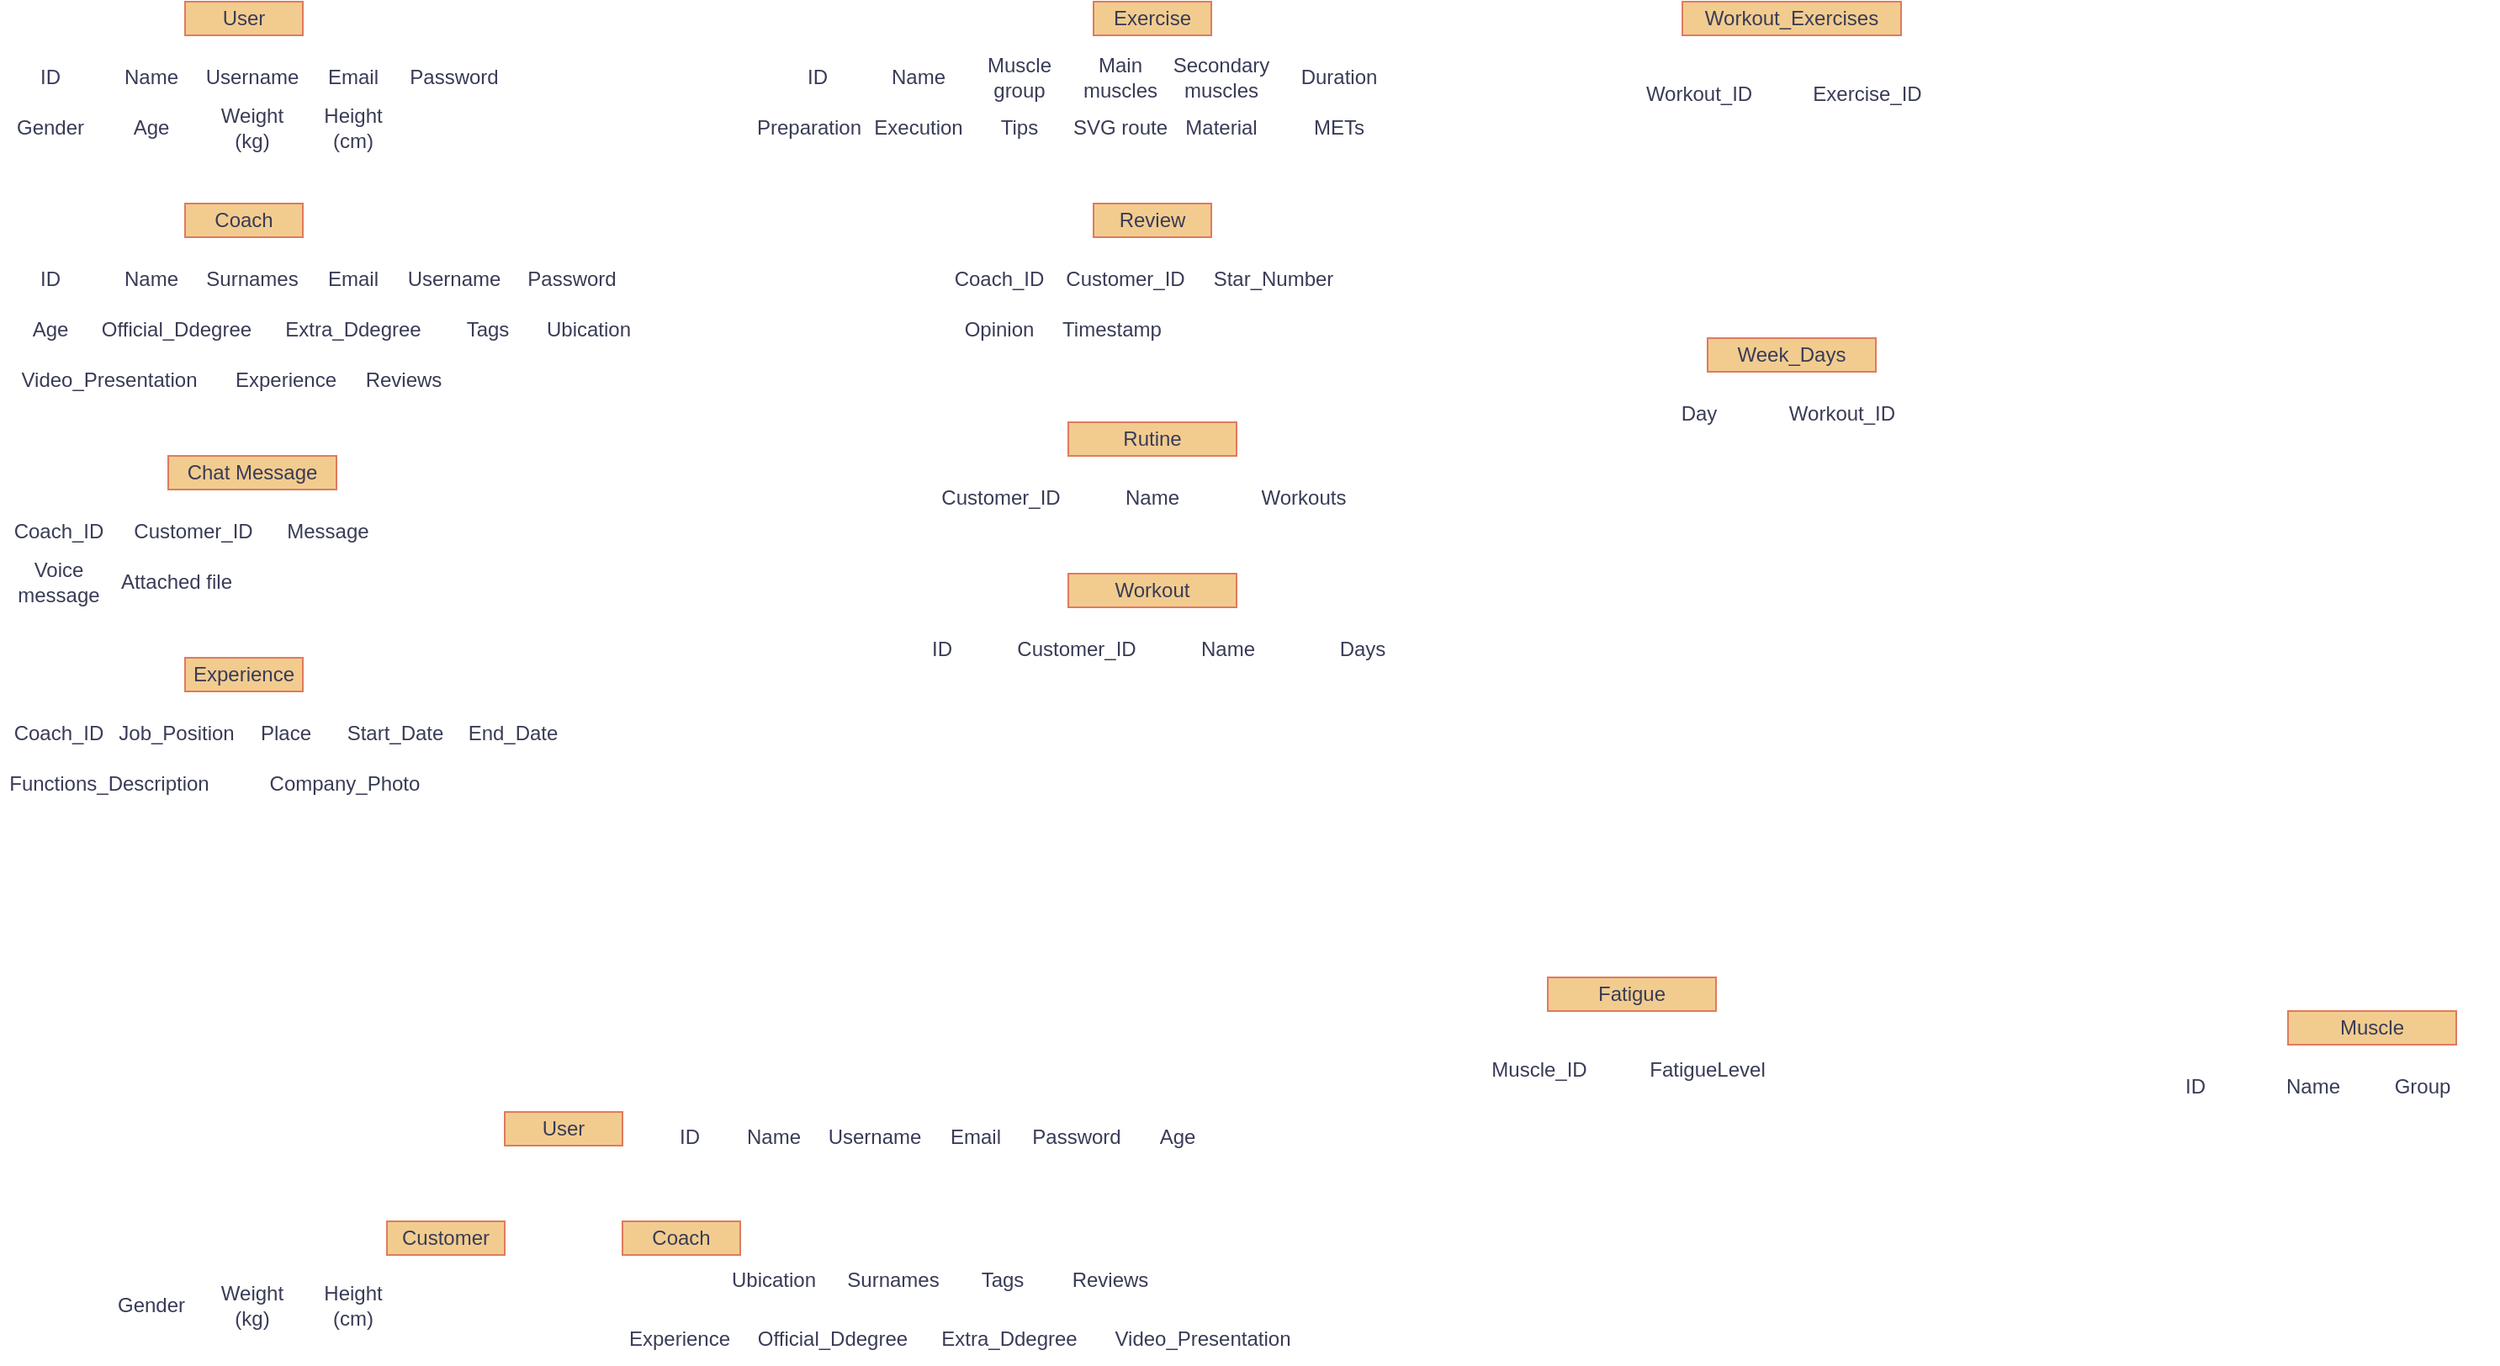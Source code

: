 <mxfile version="28.1.1">
  <diagram name="Página-1" id="MEg205cAF23KbVcI1lB2">
    <mxGraphModel dx="1925" dy="1289" grid="1" gridSize="10" guides="1" tooltips="1" connect="1" arrows="1" fold="1" page="1" pageScale="1" pageWidth="827" pageHeight="1169" background="none" math="0" shadow="0" adaptiveColors="none">
      <root>
        <mxCell id="0" />
        <mxCell id="1" parent="0" />
        <mxCell id="BMP8ENy1S9Kmtb3uV5n3-1" value="User" style="rounded=0;whiteSpace=wrap;html=1;labelBackgroundColor=none;fillColor=#F2CC8F;strokeColor=#E07A5F;fontColor=#393C56;" parent="1" vertex="1">
          <mxGeometry x="110" y="30" width="70" height="20" as="geometry" />
        </mxCell>
        <mxCell id="BMP8ENy1S9Kmtb3uV5n3-2" value="ID" style="text;strokeColor=none;align=center;fillColor=none;html=1;verticalAlign=middle;whiteSpace=wrap;rounded=0;labelBackgroundColor=none;fontColor=#393C56;" parent="1" vertex="1">
          <mxGeometry y="60" width="60" height="30" as="geometry" />
        </mxCell>
        <mxCell id="BMP8ENy1S9Kmtb3uV5n3-3" value="Name" style="text;strokeColor=none;align=center;fillColor=none;html=1;verticalAlign=middle;whiteSpace=wrap;rounded=0;labelBackgroundColor=none;fontColor=#393C56;" parent="1" vertex="1">
          <mxGeometry x="60" y="60" width="60" height="30" as="geometry" />
        </mxCell>
        <mxCell id="BMP8ENy1S9Kmtb3uV5n3-4" value="Username" style="text;strokeColor=none;align=center;fillColor=none;html=1;verticalAlign=middle;whiteSpace=wrap;rounded=0;labelBackgroundColor=none;fontColor=#393C56;" parent="1" vertex="1">
          <mxGeometry x="120" y="60" width="60" height="30" as="geometry" />
        </mxCell>
        <mxCell id="BMP8ENy1S9Kmtb3uV5n3-5" value="Email" style="text;strokeColor=none;align=center;fillColor=none;html=1;verticalAlign=middle;whiteSpace=wrap;rounded=0;labelBackgroundColor=none;fontColor=#393C56;" parent="1" vertex="1">
          <mxGeometry x="180" y="60" width="60" height="30" as="geometry" />
        </mxCell>
        <mxCell id="BMP8ENy1S9Kmtb3uV5n3-6" value="Password" style="text;strokeColor=none;align=center;fillColor=none;html=1;verticalAlign=middle;whiteSpace=wrap;rounded=0;labelBackgroundColor=none;fontColor=#393C56;" parent="1" vertex="1">
          <mxGeometry x="240" y="60" width="60" height="30" as="geometry" />
        </mxCell>
        <mxCell id="BMP8ENy1S9Kmtb3uV5n3-7" value="Gender" style="text;strokeColor=none;align=center;fillColor=none;html=1;verticalAlign=middle;whiteSpace=wrap;rounded=0;labelBackgroundColor=none;fontColor=#393C56;" parent="1" vertex="1">
          <mxGeometry y="90" width="60" height="30" as="geometry" />
        </mxCell>
        <mxCell id="BMP8ENy1S9Kmtb3uV5n3-8" value="Age" style="text;strokeColor=none;align=center;fillColor=none;html=1;verticalAlign=middle;whiteSpace=wrap;rounded=0;labelBackgroundColor=none;fontColor=#393C56;" parent="1" vertex="1">
          <mxGeometry x="60" y="90" width="60" height="30" as="geometry" />
        </mxCell>
        <mxCell id="BMP8ENy1S9Kmtb3uV5n3-9" value="Weight (kg)" style="text;strokeColor=none;align=center;fillColor=none;html=1;verticalAlign=middle;whiteSpace=wrap;rounded=0;labelBackgroundColor=none;fontColor=#393C56;" parent="1" vertex="1">
          <mxGeometry x="120" y="90" width="60" height="30" as="geometry" />
        </mxCell>
        <mxCell id="BMP8ENy1S9Kmtb3uV5n3-10" value="Height (cm)" style="text;strokeColor=none;align=center;fillColor=none;html=1;verticalAlign=middle;whiteSpace=wrap;rounded=0;labelBackgroundColor=none;fontColor=#393C56;" parent="1" vertex="1">
          <mxGeometry x="180" y="90" width="60" height="30" as="geometry" />
        </mxCell>
        <mxCell id="BMP8ENy1S9Kmtb3uV5n3-11" value="Exercise" style="rounded=0;whiteSpace=wrap;html=1;labelBackgroundColor=none;fillColor=#F2CC8F;strokeColor=#E07A5F;fontColor=#393C56;" parent="1" vertex="1">
          <mxGeometry x="650" y="30" width="70" height="20" as="geometry" />
        </mxCell>
        <mxCell id="BMP8ENy1S9Kmtb3uV5n3-12" value="ID" style="text;strokeColor=none;align=center;fillColor=none;html=1;verticalAlign=middle;whiteSpace=wrap;rounded=0;labelBackgroundColor=none;fontColor=#393C56;" parent="1" vertex="1">
          <mxGeometry x="456" y="60" width="60" height="30" as="geometry" />
        </mxCell>
        <mxCell id="BMP8ENy1S9Kmtb3uV5n3-13" value="Name" style="text;strokeColor=none;align=center;fillColor=none;html=1;verticalAlign=middle;whiteSpace=wrap;rounded=0;labelBackgroundColor=none;fontColor=#393C56;" parent="1" vertex="1">
          <mxGeometry x="516" y="60" width="60" height="30" as="geometry" />
        </mxCell>
        <mxCell id="BMP8ENy1S9Kmtb3uV5n3-14" value="Main muscles" style="text;strokeColor=none;align=center;fillColor=none;html=1;verticalAlign=middle;whiteSpace=wrap;rounded=0;labelBackgroundColor=none;fontColor=#393C56;" parent="1" vertex="1">
          <mxGeometry x="636" y="60" width="60" height="30" as="geometry" />
        </mxCell>
        <mxCell id="BMP8ENy1S9Kmtb3uV5n3-15" value="Secondary muscles" style="text;strokeColor=none;align=center;fillColor=none;html=1;verticalAlign=middle;whiteSpace=wrap;rounded=0;labelBackgroundColor=none;fontColor=#393C56;" parent="1" vertex="1">
          <mxGeometry x="696" y="60" width="60" height="30" as="geometry" />
        </mxCell>
        <mxCell id="BMP8ENy1S9Kmtb3uV5n3-16" value="Preparation" style="text;strokeColor=none;align=center;fillColor=none;html=1;verticalAlign=middle;whiteSpace=wrap;rounded=0;labelBackgroundColor=none;fontColor=#393C56;" parent="1" vertex="1">
          <mxGeometry x="446" y="90" width="70" height="30" as="geometry" />
        </mxCell>
        <mxCell id="BMP8ENy1S9Kmtb3uV5n3-17" value="Execution" style="text;strokeColor=none;align=center;fillColor=none;html=1;verticalAlign=middle;whiteSpace=wrap;rounded=0;labelBackgroundColor=none;fontColor=#393C56;" parent="1" vertex="1">
          <mxGeometry x="516" y="90" width="60" height="30" as="geometry" />
        </mxCell>
        <mxCell id="BMP8ENy1S9Kmtb3uV5n3-18" value="Tips" style="text;strokeColor=none;align=center;fillColor=none;html=1;verticalAlign=middle;whiteSpace=wrap;rounded=0;labelBackgroundColor=none;fontColor=#393C56;" parent="1" vertex="1">
          <mxGeometry x="576" y="90" width="60" height="30" as="geometry" />
        </mxCell>
        <mxCell id="BMP8ENy1S9Kmtb3uV5n3-19" value="SVG route" style="text;strokeColor=none;align=center;fillColor=none;html=1;verticalAlign=middle;whiteSpace=wrap;rounded=0;labelBackgroundColor=none;fontColor=#393C56;" parent="1" vertex="1">
          <mxGeometry x="636" y="90" width="60" height="30" as="geometry" />
        </mxCell>
        <mxCell id="BMP8ENy1S9Kmtb3uV5n3-20" value="Coach" style="rounded=0;whiteSpace=wrap;html=1;labelBackgroundColor=none;fillColor=#F2CC8F;strokeColor=#E07A5F;fontColor=#393C56;" parent="1" vertex="1">
          <mxGeometry x="110" y="150" width="70" height="20" as="geometry" />
        </mxCell>
        <mxCell id="BMP8ENy1S9Kmtb3uV5n3-21" value="ID" style="text;strokeColor=none;align=center;fillColor=none;html=1;verticalAlign=middle;whiteSpace=wrap;rounded=0;labelBackgroundColor=none;fontColor=#393C56;" parent="1" vertex="1">
          <mxGeometry y="180" width="60" height="30" as="geometry" />
        </mxCell>
        <mxCell id="BMP8ENy1S9Kmtb3uV5n3-22" value="Name" style="text;strokeColor=none;align=center;fillColor=none;html=1;verticalAlign=middle;whiteSpace=wrap;rounded=0;labelBackgroundColor=none;fontColor=#393C56;" parent="1" vertex="1">
          <mxGeometry x="60" y="180" width="60" height="30" as="geometry" />
        </mxCell>
        <mxCell id="BMP8ENy1S9Kmtb3uV5n3-23" value="Surnames" style="text;strokeColor=none;align=center;fillColor=none;html=1;verticalAlign=middle;whiteSpace=wrap;rounded=0;labelBackgroundColor=none;fontColor=#393C56;" parent="1" vertex="1">
          <mxGeometry x="120" y="180" width="60" height="30" as="geometry" />
        </mxCell>
        <mxCell id="BMP8ENy1S9Kmtb3uV5n3-24" value="Email" style="text;strokeColor=none;align=center;fillColor=none;html=1;verticalAlign=middle;whiteSpace=wrap;rounded=0;labelBackgroundColor=none;fontColor=#393C56;" parent="1" vertex="1">
          <mxGeometry x="180" y="180" width="60" height="30" as="geometry" />
        </mxCell>
        <mxCell id="BMP8ENy1S9Kmtb3uV5n3-25" value="Password" style="text;strokeColor=none;align=center;fillColor=none;html=1;verticalAlign=middle;whiteSpace=wrap;rounded=0;labelBackgroundColor=none;fontColor=#393C56;" parent="1" vertex="1">
          <mxGeometry x="310" y="180" width="60" height="30" as="geometry" />
        </mxCell>
        <mxCell id="BMP8ENy1S9Kmtb3uV5n3-27" value="Age" style="text;strokeColor=none;align=center;fillColor=none;html=1;verticalAlign=middle;whiteSpace=wrap;rounded=0;labelBackgroundColor=none;fontColor=#393C56;" parent="1" vertex="1">
          <mxGeometry y="210" width="60" height="30" as="geometry" />
        </mxCell>
        <mxCell id="BMP8ENy1S9Kmtb3uV5n3-30" value="Official_Ddegree" style="text;strokeColor=none;align=center;fillColor=none;html=1;verticalAlign=middle;whiteSpace=wrap;rounded=0;labelBackgroundColor=none;fontColor=#393C56;" parent="1" vertex="1">
          <mxGeometry x="50" y="210" width="110" height="30" as="geometry" />
        </mxCell>
        <mxCell id="BMP8ENy1S9Kmtb3uV5n3-31" value="Username" style="text;strokeColor=none;align=center;fillColor=none;html=1;verticalAlign=middle;whiteSpace=wrap;rounded=0;labelBackgroundColor=none;fontColor=#393C56;" parent="1" vertex="1">
          <mxGeometry x="240" y="180" width="60" height="30" as="geometry" />
        </mxCell>
        <mxCell id="BMP8ENy1S9Kmtb3uV5n3-32" value="Ubication" style="text;strokeColor=none;align=center;fillColor=none;html=1;verticalAlign=middle;whiteSpace=wrap;rounded=0;labelBackgroundColor=none;fontColor=#393C56;" parent="1" vertex="1">
          <mxGeometry x="320" y="210" width="60" height="30" as="geometry" />
        </mxCell>
        <mxCell id="BMP8ENy1S9Kmtb3uV5n3-33" value="Extra_Ddegree" style="text;strokeColor=none;align=center;fillColor=none;html=1;verticalAlign=middle;whiteSpace=wrap;rounded=0;labelBackgroundColor=none;fontColor=#393C56;" parent="1" vertex="1">
          <mxGeometry x="160" y="210" width="100" height="30" as="geometry" />
        </mxCell>
        <mxCell id="BMP8ENy1S9Kmtb3uV5n3-34" value="Tags" style="text;strokeColor=none;align=center;fillColor=none;html=1;verticalAlign=middle;whiteSpace=wrap;rounded=0;labelBackgroundColor=none;fontColor=#393C56;" parent="1" vertex="1">
          <mxGeometry x="260" y="210" width="60" height="30" as="geometry" />
        </mxCell>
        <mxCell id="BMP8ENy1S9Kmtb3uV5n3-35" value="Video_Presentation" style="text;strokeColor=none;align=center;fillColor=none;html=1;verticalAlign=middle;whiteSpace=wrap;rounded=0;labelBackgroundColor=none;fontColor=#393C56;" parent="1" vertex="1">
          <mxGeometry y="240" width="130" height="30" as="geometry" />
        </mxCell>
        <mxCell id="BMP8ENy1S9Kmtb3uV5n3-36" value="Experience" style="text;strokeColor=none;align=center;fillColor=none;html=1;verticalAlign=middle;whiteSpace=wrap;rounded=0;labelBackgroundColor=none;fontColor=#393C56;" parent="1" vertex="1">
          <mxGeometry x="140" y="240" width="60" height="30" as="geometry" />
        </mxCell>
        <mxCell id="BMP8ENy1S9Kmtb3uV5n3-39" value="Muscle group" style="text;strokeColor=none;align=center;fillColor=none;html=1;verticalAlign=middle;whiteSpace=wrap;rounded=0;labelBackgroundColor=none;fontColor=#393C56;" parent="1" vertex="1">
          <mxGeometry x="576" y="60" width="60" height="30" as="geometry" />
        </mxCell>
        <mxCell id="BMP8ENy1S9Kmtb3uV5n3-40" value="Material" style="text;strokeColor=none;align=center;fillColor=none;html=1;verticalAlign=middle;whiteSpace=wrap;rounded=0;labelBackgroundColor=none;fontColor=#393C56;" parent="1" vertex="1">
          <mxGeometry x="696" y="90" width="60" height="30" as="geometry" />
        </mxCell>
        <mxCell id="BMP8ENy1S9Kmtb3uV5n3-41" value="Reviews" style="text;strokeColor=none;align=center;fillColor=none;html=1;verticalAlign=middle;whiteSpace=wrap;rounded=0;labelBackgroundColor=none;fontColor=#393C56;" parent="1" vertex="1">
          <mxGeometry x="210" y="240" width="60" height="30" as="geometry" />
        </mxCell>
        <mxCell id="BMP8ENy1S9Kmtb3uV5n3-43" value="Review" style="rounded=0;whiteSpace=wrap;html=1;labelBackgroundColor=none;fillColor=#F2CC8F;strokeColor=#E07A5F;fontColor=#393C56;" parent="1" vertex="1">
          <mxGeometry x="650" y="150" width="70" height="20" as="geometry" />
        </mxCell>
        <mxCell id="BMP8ENy1S9Kmtb3uV5n3-44" value="Coach_ID" style="text;strokeColor=none;align=center;fillColor=none;html=1;verticalAlign=middle;whiteSpace=wrap;rounded=0;labelBackgroundColor=none;fontColor=#393C56;" parent="1" vertex="1">
          <mxGeometry x="564" y="180" width="60" height="30" as="geometry" />
        </mxCell>
        <mxCell id="BMP8ENy1S9Kmtb3uV5n3-45" value="Customer_ID" style="text;strokeColor=none;align=center;fillColor=none;html=1;verticalAlign=middle;whiteSpace=wrap;rounded=0;labelBackgroundColor=none;fontColor=#393C56;" parent="1" vertex="1">
          <mxGeometry x="624" y="180" width="90" height="30" as="geometry" />
        </mxCell>
        <mxCell id="BMP8ENy1S9Kmtb3uV5n3-46" value="Star_Number" style="text;strokeColor=none;align=center;fillColor=none;html=1;verticalAlign=middle;whiteSpace=wrap;rounded=0;labelBackgroundColor=none;fontColor=#393C56;" parent="1" vertex="1">
          <mxGeometry x="714" y="180" width="86" height="30" as="geometry" />
        </mxCell>
        <mxCell id="BMP8ENy1S9Kmtb3uV5n3-47" value="Opinion" style="text;strokeColor=none;align=center;fillColor=none;html=1;verticalAlign=middle;whiteSpace=wrap;rounded=0;labelBackgroundColor=none;fontColor=#393C56;" parent="1" vertex="1">
          <mxGeometry x="564" y="210" width="60" height="30" as="geometry" />
        </mxCell>
        <mxCell id="BMP8ENy1S9Kmtb3uV5n3-48" value="Timestamp" style="text;strokeColor=none;align=center;fillColor=none;html=1;verticalAlign=middle;whiteSpace=wrap;rounded=0;labelBackgroundColor=none;fontColor=#393C56;" parent="1" vertex="1">
          <mxGeometry x="631" y="210" width="60" height="30" as="geometry" />
        </mxCell>
        <mxCell id="BMP8ENy1S9Kmtb3uV5n3-49" value="Chat Message" style="rounded=0;whiteSpace=wrap;html=1;labelBackgroundColor=none;fillColor=#F2CC8F;strokeColor=#E07A5F;fontColor=#393C56;" parent="1" vertex="1">
          <mxGeometry x="100" y="300" width="100" height="20" as="geometry" />
        </mxCell>
        <mxCell id="BMP8ENy1S9Kmtb3uV5n3-50" value="Coach_ID" style="text;strokeColor=none;align=center;fillColor=none;html=1;verticalAlign=middle;whiteSpace=wrap;rounded=0;labelBackgroundColor=none;fontColor=#393C56;" parent="1" vertex="1">
          <mxGeometry y="330" width="70" height="30" as="geometry" />
        </mxCell>
        <mxCell id="BMP8ENy1S9Kmtb3uV5n3-51" value="Customer_ID" style="text;strokeColor=none;align=center;fillColor=none;html=1;verticalAlign=middle;whiteSpace=wrap;rounded=0;labelBackgroundColor=none;fontColor=#393C56;" parent="1" vertex="1">
          <mxGeometry x="70" y="330" width="90" height="30" as="geometry" />
        </mxCell>
        <mxCell id="BMP8ENy1S9Kmtb3uV5n3-52" value="Message" style="text;strokeColor=none;align=center;fillColor=none;html=1;verticalAlign=middle;whiteSpace=wrap;rounded=0;labelBackgroundColor=none;fontColor=#393C56;" parent="1" vertex="1">
          <mxGeometry x="160" y="330" width="70" height="30" as="geometry" />
        </mxCell>
        <mxCell id="BMP8ENy1S9Kmtb3uV5n3-55" value="Voice message" style="text;strokeColor=none;align=center;fillColor=none;html=1;verticalAlign=middle;whiteSpace=wrap;rounded=0;labelBackgroundColor=none;fontColor=#393C56;" parent="1" vertex="1">
          <mxGeometry y="360" width="70" height="30" as="geometry" />
        </mxCell>
        <mxCell id="BMP8ENy1S9Kmtb3uV5n3-56" value="Attached file" style="text;strokeColor=none;align=center;fillColor=none;html=1;verticalAlign=middle;whiteSpace=wrap;rounded=0;labelBackgroundColor=none;fontColor=#393C56;" parent="1" vertex="1">
          <mxGeometry x="70" y="360" width="70" height="30" as="geometry" />
        </mxCell>
        <mxCell id="BMP8ENy1S9Kmtb3uV5n3-57" value="Rutine" style="rounded=0;whiteSpace=wrap;html=1;labelBackgroundColor=none;fillColor=#F2CC8F;strokeColor=#E07A5F;fontColor=#393C56;" parent="1" vertex="1">
          <mxGeometry x="635" y="280" width="100" height="20" as="geometry" />
        </mxCell>
        <mxCell id="BMP8ENy1S9Kmtb3uV5n3-58" value="Customer_ID" style="text;strokeColor=none;align=center;fillColor=none;html=1;verticalAlign=middle;whiteSpace=wrap;rounded=0;labelBackgroundColor=none;fontColor=#393C56;" parent="1" vertex="1">
          <mxGeometry x="550" y="310" width="90" height="30" as="geometry" />
        </mxCell>
        <mxCell id="BMP8ENy1S9Kmtb3uV5n3-59" value="Name" style="text;strokeColor=none;align=center;fillColor=none;html=1;verticalAlign=middle;whiteSpace=wrap;rounded=0;labelBackgroundColor=none;fontColor=#393C56;" parent="1" vertex="1">
          <mxGeometry x="640" y="310" width="90" height="30" as="geometry" />
        </mxCell>
        <mxCell id="BMP8ENy1S9Kmtb3uV5n3-60" value="Workout" style="rounded=0;whiteSpace=wrap;html=1;labelBackgroundColor=none;fillColor=#F2CC8F;strokeColor=#E07A5F;fontColor=#393C56;" parent="1" vertex="1">
          <mxGeometry x="635" y="370" width="100" height="20" as="geometry" />
        </mxCell>
        <mxCell id="BMP8ENy1S9Kmtb3uV5n3-61" value="Workouts" style="text;strokeColor=none;align=center;fillColor=none;html=1;verticalAlign=middle;whiteSpace=wrap;rounded=0;labelBackgroundColor=none;fontColor=#393C56;" parent="1" vertex="1">
          <mxGeometry x="730" y="310" width="90" height="30" as="geometry" />
        </mxCell>
        <mxCell id="BMP8ENy1S9Kmtb3uV5n3-62" value="Name" style="text;strokeColor=none;align=center;fillColor=none;html=1;verticalAlign=middle;whiteSpace=wrap;rounded=0;labelBackgroundColor=none;fontColor=#393C56;" parent="1" vertex="1">
          <mxGeometry x="685" y="400" width="90" height="30" as="geometry" />
        </mxCell>
        <mxCell id="BMP8ENy1S9Kmtb3uV5n3-63" value="Days" style="text;strokeColor=none;align=center;fillColor=none;html=1;verticalAlign=middle;whiteSpace=wrap;rounded=0;labelBackgroundColor=none;fontColor=#393C56;" parent="1" vertex="1">
          <mxGeometry x="765" y="400" width="90" height="30" as="geometry" />
        </mxCell>
        <mxCell id="BMP8ENy1S9Kmtb3uV5n3-67" value="Duration" style="text;strokeColor=none;align=center;fillColor=none;html=1;verticalAlign=middle;whiteSpace=wrap;rounded=0;labelBackgroundColor=none;fontColor=#393C56;" parent="1" vertex="1">
          <mxGeometry x="766" y="60" width="60" height="30" as="geometry" />
        </mxCell>
        <mxCell id="BMP8ENy1S9Kmtb3uV5n3-68" value="METs" style="text;strokeColor=none;align=center;fillColor=none;html=1;verticalAlign=middle;whiteSpace=wrap;rounded=0;labelBackgroundColor=none;fontColor=#393C56;" parent="1" vertex="1">
          <mxGeometry x="766" y="90" width="60" height="30" as="geometry" />
        </mxCell>
        <mxCell id="BMP8ENy1S9Kmtb3uV5n3-69" value="Experience" style="rounded=0;whiteSpace=wrap;html=1;labelBackgroundColor=none;fillColor=#F2CC8F;strokeColor=#E07A5F;fontColor=#393C56;" parent="1" vertex="1">
          <mxGeometry x="110" y="420" width="70" height="20" as="geometry" />
        </mxCell>
        <mxCell id="BMP8ENy1S9Kmtb3uV5n3-70" value="Job_Position" style="text;strokeColor=none;align=center;fillColor=none;html=1;verticalAlign=middle;whiteSpace=wrap;rounded=0;labelBackgroundColor=none;fontColor=#393C56;" parent="1" vertex="1">
          <mxGeometry x="70" y="450" width="70" height="30" as="geometry" />
        </mxCell>
        <mxCell id="BMP8ENy1S9Kmtb3uV5n3-71" value="Coach_ID" style="text;strokeColor=none;align=center;fillColor=none;html=1;verticalAlign=middle;whiteSpace=wrap;rounded=0;labelBackgroundColor=none;fontColor=#393C56;" parent="1" vertex="1">
          <mxGeometry y="450" width="70" height="30" as="geometry" />
        </mxCell>
        <mxCell id="BMP8ENy1S9Kmtb3uV5n3-72" value="Place" style="text;strokeColor=none;align=center;fillColor=none;html=1;verticalAlign=middle;whiteSpace=wrap;rounded=0;labelBackgroundColor=none;fontColor=#393C56;" parent="1" vertex="1">
          <mxGeometry x="140" y="450" width="60" height="30" as="geometry" />
        </mxCell>
        <mxCell id="BMP8ENy1S9Kmtb3uV5n3-73" value="Start_Date" style="text;strokeColor=none;align=center;fillColor=none;html=1;verticalAlign=middle;whiteSpace=wrap;rounded=0;labelBackgroundColor=none;fontColor=#393C56;" parent="1" vertex="1">
          <mxGeometry x="200" y="450" width="70" height="30" as="geometry" />
        </mxCell>
        <mxCell id="BMP8ENy1S9Kmtb3uV5n3-74" value="End_Date" style="text;strokeColor=none;align=center;fillColor=none;html=1;verticalAlign=middle;whiteSpace=wrap;rounded=0;labelBackgroundColor=none;fontColor=#393C56;" parent="1" vertex="1">
          <mxGeometry x="270" y="450" width="70" height="30" as="geometry" />
        </mxCell>
        <mxCell id="BMP8ENy1S9Kmtb3uV5n3-75" value="Functions_Description" style="text;strokeColor=none;align=center;fillColor=none;html=1;verticalAlign=middle;whiteSpace=wrap;rounded=0;labelBackgroundColor=none;fontColor=#393C56;" parent="1" vertex="1">
          <mxGeometry y="480" width="130" height="30" as="geometry" />
        </mxCell>
        <mxCell id="BMP8ENy1S9Kmtb3uV5n3-77" value="Company_Photo" style="text;strokeColor=none;align=center;fillColor=none;html=1;verticalAlign=middle;whiteSpace=wrap;rounded=0;labelBackgroundColor=none;fontColor=#393C56;" parent="1" vertex="1">
          <mxGeometry x="140" y="480" width="130" height="30" as="geometry" />
        </mxCell>
        <mxCell id="jyfbiv6ZtFxNGjWQ2MaE-1" value="User" style="rounded=0;whiteSpace=wrap;html=1;labelBackgroundColor=none;fillColor=#F2CC8F;strokeColor=#E07A5F;fontColor=#393C56;" parent="1" vertex="1">
          <mxGeometry x="300" y="690" width="70" height="20" as="geometry" />
        </mxCell>
        <mxCell id="jyfbiv6ZtFxNGjWQ2MaE-2" value="Customer" style="rounded=0;whiteSpace=wrap;html=1;labelBackgroundColor=none;fillColor=#F2CC8F;strokeColor=#E07A5F;fontColor=#393C56;" parent="1" vertex="1">
          <mxGeometry x="230" y="755" width="70" height="20" as="geometry" />
        </mxCell>
        <mxCell id="jyfbiv6ZtFxNGjWQ2MaE-3" value="Coach" style="rounded=0;whiteSpace=wrap;html=1;labelBackgroundColor=none;fillColor=#F2CC8F;strokeColor=#E07A5F;fontColor=#393C56;" parent="1" vertex="1">
          <mxGeometry x="370" y="755" width="70" height="20" as="geometry" />
        </mxCell>
        <mxCell id="jyfbiv6ZtFxNGjWQ2MaE-5" value="Name" style="text;strokeColor=none;align=center;fillColor=none;html=1;verticalAlign=middle;whiteSpace=wrap;rounded=0;labelBackgroundColor=none;fontColor=#393C56;" parent="1" vertex="1">
          <mxGeometry x="430" y="690" width="60" height="30" as="geometry" />
        </mxCell>
        <mxCell id="jyfbiv6ZtFxNGjWQ2MaE-6" value="Username" style="text;strokeColor=none;align=center;fillColor=none;html=1;verticalAlign=middle;whiteSpace=wrap;rounded=0;labelBackgroundColor=none;fontColor=#393C56;" parent="1" vertex="1">
          <mxGeometry x="490" y="690" width="60" height="30" as="geometry" />
        </mxCell>
        <mxCell id="jyfbiv6ZtFxNGjWQ2MaE-7" value="Email" style="text;strokeColor=none;align=center;fillColor=none;html=1;verticalAlign=middle;whiteSpace=wrap;rounded=0;labelBackgroundColor=none;fontColor=#393C56;" parent="1" vertex="1">
          <mxGeometry x="550" y="690" width="60" height="30" as="geometry" />
        </mxCell>
        <mxCell id="jyfbiv6ZtFxNGjWQ2MaE-8" value="Password" style="text;strokeColor=none;align=center;fillColor=none;html=1;verticalAlign=middle;whiteSpace=wrap;rounded=0;labelBackgroundColor=none;fontColor=#393C56;" parent="1" vertex="1">
          <mxGeometry x="610" y="690" width="60" height="30" as="geometry" />
        </mxCell>
        <mxCell id="jyfbiv6ZtFxNGjWQ2MaE-9" value="Age" style="text;strokeColor=none;align=center;fillColor=none;html=1;verticalAlign=middle;whiteSpace=wrap;rounded=0;labelBackgroundColor=none;fontColor=#393C56;" parent="1" vertex="1">
          <mxGeometry x="670" y="690" width="60" height="30" as="geometry" />
        </mxCell>
        <mxCell id="jyfbiv6ZtFxNGjWQ2MaE-10" value="Surnames" style="text;strokeColor=none;align=center;fillColor=none;html=1;verticalAlign=middle;whiteSpace=wrap;rounded=0;labelBackgroundColor=none;fontColor=#393C56;" parent="1" vertex="1">
          <mxGeometry x="501" y="775" width="60" height="30" as="geometry" />
        </mxCell>
        <mxCell id="jyfbiv6ZtFxNGjWQ2MaE-11" value="Ubication" style="text;strokeColor=none;align=center;fillColor=none;html=1;verticalAlign=middle;whiteSpace=wrap;rounded=0;labelBackgroundColor=none;fontColor=#393C56;" parent="1" vertex="1">
          <mxGeometry x="430" y="775" width="60" height="30" as="geometry" />
        </mxCell>
        <mxCell id="jyfbiv6ZtFxNGjWQ2MaE-12" value="Weight (kg)" style="text;strokeColor=none;align=center;fillColor=none;html=1;verticalAlign=middle;whiteSpace=wrap;rounded=0;labelBackgroundColor=none;fontColor=#393C56;" parent="1" vertex="1">
          <mxGeometry x="120" y="790" width="60" height="30" as="geometry" />
        </mxCell>
        <mxCell id="jyfbiv6ZtFxNGjWQ2MaE-13" value="Height (cm)" style="text;strokeColor=none;align=center;fillColor=none;html=1;verticalAlign=middle;whiteSpace=wrap;rounded=0;labelBackgroundColor=none;fontColor=#393C56;" parent="1" vertex="1">
          <mxGeometry x="180" y="790" width="60" height="30" as="geometry" />
        </mxCell>
        <mxCell id="jyfbiv6ZtFxNGjWQ2MaE-14" value="ID" style="text;strokeColor=none;align=center;fillColor=none;html=1;verticalAlign=middle;whiteSpace=wrap;rounded=0;labelBackgroundColor=none;fontColor=#393C56;" parent="1" vertex="1">
          <mxGeometry x="380" y="690" width="60" height="30" as="geometry" />
        </mxCell>
        <mxCell id="jyfbiv6ZtFxNGjWQ2MaE-15" value="Gender" style="text;strokeColor=none;align=center;fillColor=none;html=1;verticalAlign=middle;whiteSpace=wrap;rounded=0;labelBackgroundColor=none;fontColor=#393C56;" parent="1" vertex="1">
          <mxGeometry x="60" y="790" width="60" height="30" as="geometry" />
        </mxCell>
        <mxCell id="jyfbiv6ZtFxNGjWQ2MaE-17" value="Official_Ddegree" style="text;strokeColor=none;align=center;fillColor=none;html=1;verticalAlign=middle;whiteSpace=wrap;rounded=0;labelBackgroundColor=none;fontColor=#393C56;" parent="1" vertex="1">
          <mxGeometry x="440" y="810" width="110" height="30" as="geometry" />
        </mxCell>
        <mxCell id="jyfbiv6ZtFxNGjWQ2MaE-19" value="Extra_Ddegree" style="text;strokeColor=none;align=center;fillColor=none;html=1;verticalAlign=middle;whiteSpace=wrap;rounded=0;labelBackgroundColor=none;fontColor=#393C56;" parent="1" vertex="1">
          <mxGeometry x="550" y="810" width="100" height="30" as="geometry" />
        </mxCell>
        <mxCell id="jyfbiv6ZtFxNGjWQ2MaE-20" value="Tags" style="text;strokeColor=none;align=center;fillColor=none;html=1;verticalAlign=middle;whiteSpace=wrap;rounded=0;labelBackgroundColor=none;fontColor=#393C56;" parent="1" vertex="1">
          <mxGeometry x="566" y="775" width="60" height="30" as="geometry" />
        </mxCell>
        <mxCell id="jyfbiv6ZtFxNGjWQ2MaE-21" value="Video_Presentation" style="text;strokeColor=none;align=center;fillColor=none;html=1;verticalAlign=middle;whiteSpace=wrap;rounded=0;labelBackgroundColor=none;fontColor=#393C56;" parent="1" vertex="1">
          <mxGeometry x="650" y="810" width="130" height="30" as="geometry" />
        </mxCell>
        <mxCell id="jyfbiv6ZtFxNGjWQ2MaE-22" value="Experience" style="text;strokeColor=none;align=center;fillColor=none;html=1;verticalAlign=middle;whiteSpace=wrap;rounded=0;labelBackgroundColor=none;fontColor=#393C56;" parent="1" vertex="1">
          <mxGeometry x="374" y="810" width="60" height="30" as="geometry" />
        </mxCell>
        <mxCell id="jyfbiv6ZtFxNGjWQ2MaE-23" value="Reviews" style="text;strokeColor=none;align=center;fillColor=none;html=1;verticalAlign=middle;whiteSpace=wrap;rounded=0;labelBackgroundColor=none;fontColor=#393C56;" parent="1" vertex="1">
          <mxGeometry x="630" y="775" width="60" height="30" as="geometry" />
        </mxCell>
        <mxCell id="jyfbiv6ZtFxNGjWQ2MaE-25" value="Customer_ID" style="text;strokeColor=none;align=center;fillColor=none;html=1;verticalAlign=middle;whiteSpace=wrap;rounded=0;labelBackgroundColor=none;fontColor=#393C56;" parent="1" vertex="1">
          <mxGeometry x="595" y="400" width="90" height="30" as="geometry" />
        </mxCell>
        <mxCell id="jyfbiv6ZtFxNGjWQ2MaE-26" value="ID" style="text;strokeColor=none;align=center;fillColor=none;html=1;verticalAlign=middle;whiteSpace=wrap;rounded=0;labelBackgroundColor=none;fontColor=#393C56;" parent="1" vertex="1">
          <mxGeometry x="515" y="400" width="90" height="30" as="geometry" />
        </mxCell>
        <mxCell id="jyfbiv6ZtFxNGjWQ2MaE-27" value="Workout_Exercises" style="rounded=0;whiteSpace=wrap;html=1;labelBackgroundColor=none;fillColor=#F2CC8F;strokeColor=#E07A5F;fontColor=#393C56;" parent="1" vertex="1">
          <mxGeometry x="1000" y="30" width="130" height="20" as="geometry" />
        </mxCell>
        <mxCell id="jyfbiv6ZtFxNGjWQ2MaE-28" value="Workout_ID" style="text;strokeColor=none;align=center;fillColor=none;html=1;verticalAlign=middle;whiteSpace=wrap;rounded=0;labelBackgroundColor=none;fontColor=#393C56;" parent="1" vertex="1">
          <mxGeometry x="980" y="70" width="60" height="30" as="geometry" />
        </mxCell>
        <mxCell id="jyfbiv6ZtFxNGjWQ2MaE-29" value="Exercise_ID" style="text;strokeColor=none;align=center;fillColor=none;html=1;verticalAlign=middle;whiteSpace=wrap;rounded=0;labelBackgroundColor=none;fontColor=#393C56;" parent="1" vertex="1">
          <mxGeometry x="1080" y="70" width="60" height="30" as="geometry" />
        </mxCell>
        <mxCell id="jyfbiv6ZtFxNGjWQ2MaE-31" value="Week_Days" style="rounded=0;whiteSpace=wrap;html=1;labelBackgroundColor=none;fillColor=#F2CC8F;strokeColor=#E07A5F;fontColor=#393C56;" parent="1" vertex="1">
          <mxGeometry x="1015" y="230" width="100" height="20" as="geometry" />
        </mxCell>
        <mxCell id="jyfbiv6ZtFxNGjWQ2MaE-32" value="Day" style="text;strokeColor=none;align=center;fillColor=none;html=1;verticalAlign=middle;whiteSpace=wrap;rounded=0;labelBackgroundColor=none;fontColor=#393C56;" parent="1" vertex="1">
          <mxGeometry x="965" y="260" width="90" height="30" as="geometry" />
        </mxCell>
        <mxCell id="jyfbiv6ZtFxNGjWQ2MaE-39" value="Workout_ID" style="text;strokeColor=none;align=center;fillColor=none;html=1;verticalAlign=middle;whiteSpace=wrap;rounded=0;labelBackgroundColor=none;fontColor=#393C56;" parent="1" vertex="1">
          <mxGeometry x="1050" y="260" width="90" height="30" as="geometry" />
        </mxCell>
        <mxCell id="Yz7fm7nLshkx3Cf36ve2-1" value="Muscle" style="rounded=0;whiteSpace=wrap;html=1;labelBackgroundColor=none;fillColor=#F2CC8F;strokeColor=#E07A5F;fontColor=#393C56;" vertex="1" parent="1">
          <mxGeometry x="1360" y="630" width="100" height="20" as="geometry" />
        </mxCell>
        <mxCell id="Yz7fm7nLshkx3Cf36ve2-2" value="Name" style="text;strokeColor=none;align=center;fillColor=none;html=1;verticalAlign=middle;whiteSpace=wrap;rounded=0;labelBackgroundColor=none;fontColor=#393C56;" vertex="1" parent="1">
          <mxGeometry x="1330" y="660" width="90" height="30" as="geometry" />
        </mxCell>
        <mxCell id="Yz7fm7nLshkx3Cf36ve2-3" value="Group" style="text;strokeColor=none;align=center;fillColor=none;html=1;verticalAlign=middle;whiteSpace=wrap;rounded=0;labelBackgroundColor=none;fontColor=#393C56;" vertex="1" parent="1">
          <mxGeometry x="1395" y="660" width="90" height="30" as="geometry" />
        </mxCell>
        <mxCell id="Yz7fm7nLshkx3Cf36ve2-4" value="Fatigue" style="rounded=0;whiteSpace=wrap;html=1;labelBackgroundColor=none;fillColor=#F2CC8F;strokeColor=#E07A5F;fontColor=#393C56;" vertex="1" parent="1">
          <mxGeometry x="920" y="610" width="100" height="20" as="geometry" />
        </mxCell>
        <mxCell id="Yz7fm7nLshkx3Cf36ve2-5" value="&lt;div&gt;Muscle_ID&lt;/div&gt;" style="text;strokeColor=none;align=center;fillColor=none;html=1;verticalAlign=middle;whiteSpace=wrap;rounded=0;labelBackgroundColor=none;fontColor=#393C56;" vertex="1" parent="1">
          <mxGeometry x="870" y="650" width="90" height="30" as="geometry" />
        </mxCell>
        <mxCell id="Yz7fm7nLshkx3Cf36ve2-6" value="ID" style="text;strokeColor=none;align=center;fillColor=none;html=1;verticalAlign=middle;whiteSpace=wrap;rounded=0;labelBackgroundColor=none;fontColor=#393C56;" vertex="1" parent="1">
          <mxGeometry x="1260" y="660" width="90" height="30" as="geometry" />
        </mxCell>
        <mxCell id="Yz7fm7nLshkx3Cf36ve2-7" value="&lt;div&gt;FatigueLevel&lt;/div&gt;" style="text;strokeColor=none;align=center;fillColor=none;html=1;verticalAlign=middle;whiteSpace=wrap;rounded=0;labelBackgroundColor=none;fontColor=#393C56;" vertex="1" parent="1">
          <mxGeometry x="970" y="650" width="90" height="30" as="geometry" />
        </mxCell>
      </root>
    </mxGraphModel>
  </diagram>
</mxfile>
